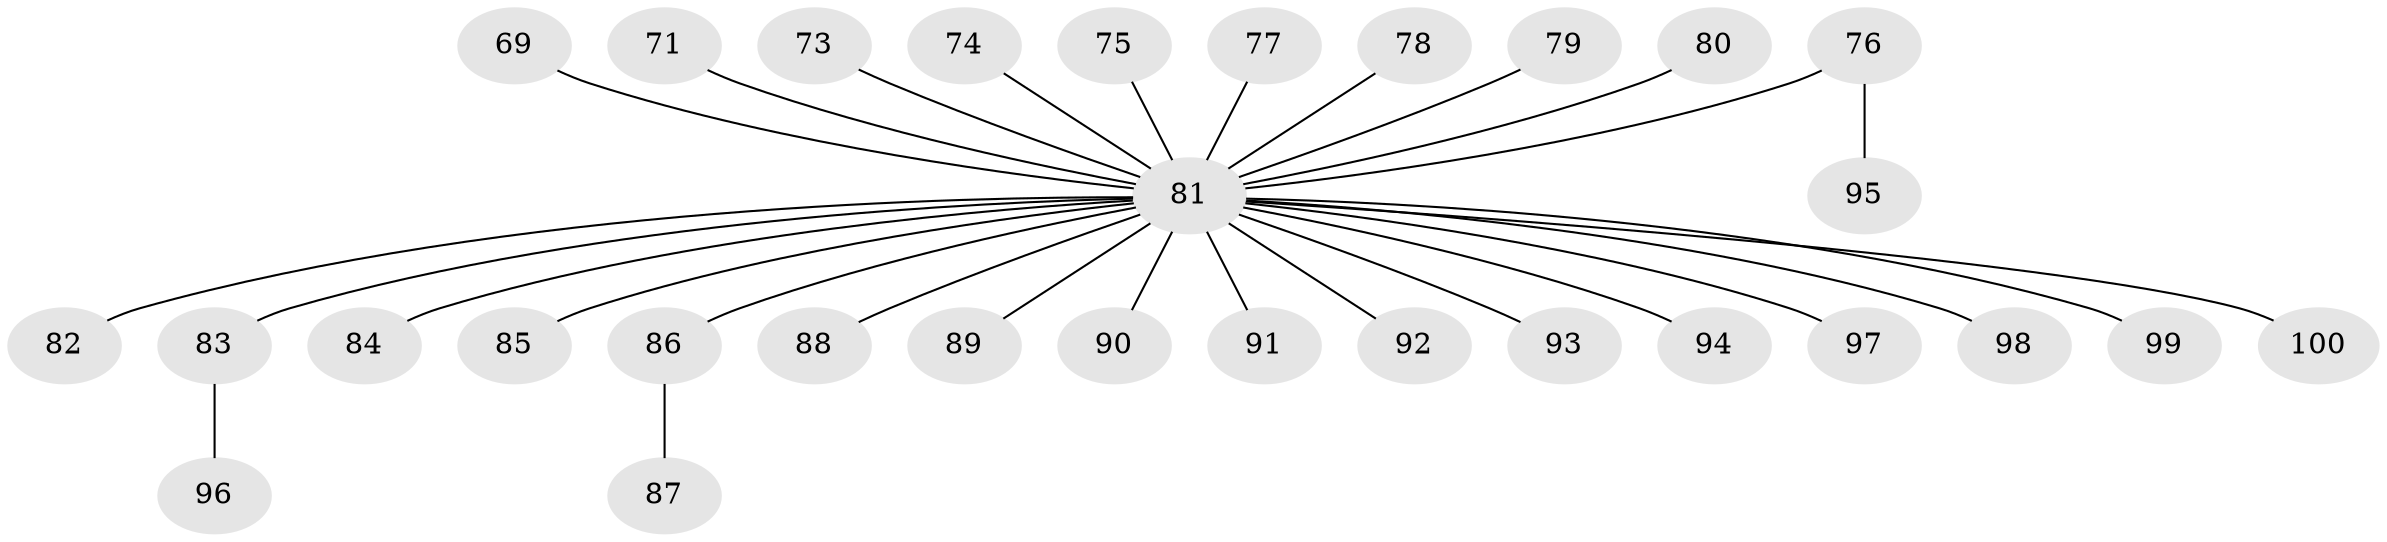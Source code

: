 // original degree distribution, {9: 0.01, 7: 0.01, 2: 0.3, 5: 0.05, 4: 0.04, 3: 0.11, 1: 0.48}
// Generated by graph-tools (version 1.1) at 2025/55/03/04/25 21:55:38]
// undirected, 30 vertices, 29 edges
graph export_dot {
graph [start="1"]
  node [color=gray90,style=filled];
  69;
  71;
  73;
  74;
  75;
  76;
  77;
  78;
  79;
  80 [super="+58"];
  81 [super="+56+62+68+66+70"];
  82;
  83;
  84 [super="+61"];
  85;
  86;
  87;
  88;
  89;
  90;
  91 [super="+72"];
  92;
  93;
  94;
  95;
  96;
  97;
  98;
  99;
  100 [super="+63"];
  69 -- 81;
  71 -- 81;
  73 -- 81;
  74 -- 81;
  75 -- 81;
  76 -- 95;
  76 -- 81;
  77 -- 81;
  78 -- 81;
  79 -- 81;
  80 -- 81;
  81 -- 82;
  81 -- 83;
  81 -- 84;
  81 -- 85;
  81 -- 86;
  81 -- 88;
  81 -- 89;
  81 -- 90;
  81 -- 93;
  81 -- 94;
  81 -- 97;
  81 -- 98;
  81 -- 99;
  81 -- 100;
  81 -- 92;
  81 -- 91;
  83 -- 96;
  86 -- 87;
}
